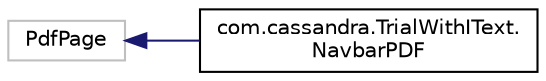 digraph "Graphical Class Hierarchy"
{
 // LATEX_PDF_SIZE
  edge [fontname="Helvetica",fontsize="10",labelfontname="Helvetica",labelfontsize="10"];
  node [fontname="Helvetica",fontsize="10",shape=record];
  rankdir="LR";
  Node6 [label="PdfPage",height=0.2,width=0.4,color="grey75", fillcolor="white", style="filled",tooltip=" "];
  Node6 -> Node0 [dir="back",color="midnightblue",fontsize="10",style="solid",fontname="Helvetica"];
  Node0 [label="com.cassandra.TrialWithIText.\lNavbarPDF",height=0.2,width=0.4,color="black", fillcolor="white", style="filled",URL="$dd/daa/classcom_1_1cassandra_1_1_trial_with_i_text_1_1_navbar_p_d_f.html",tooltip=" "];
}
